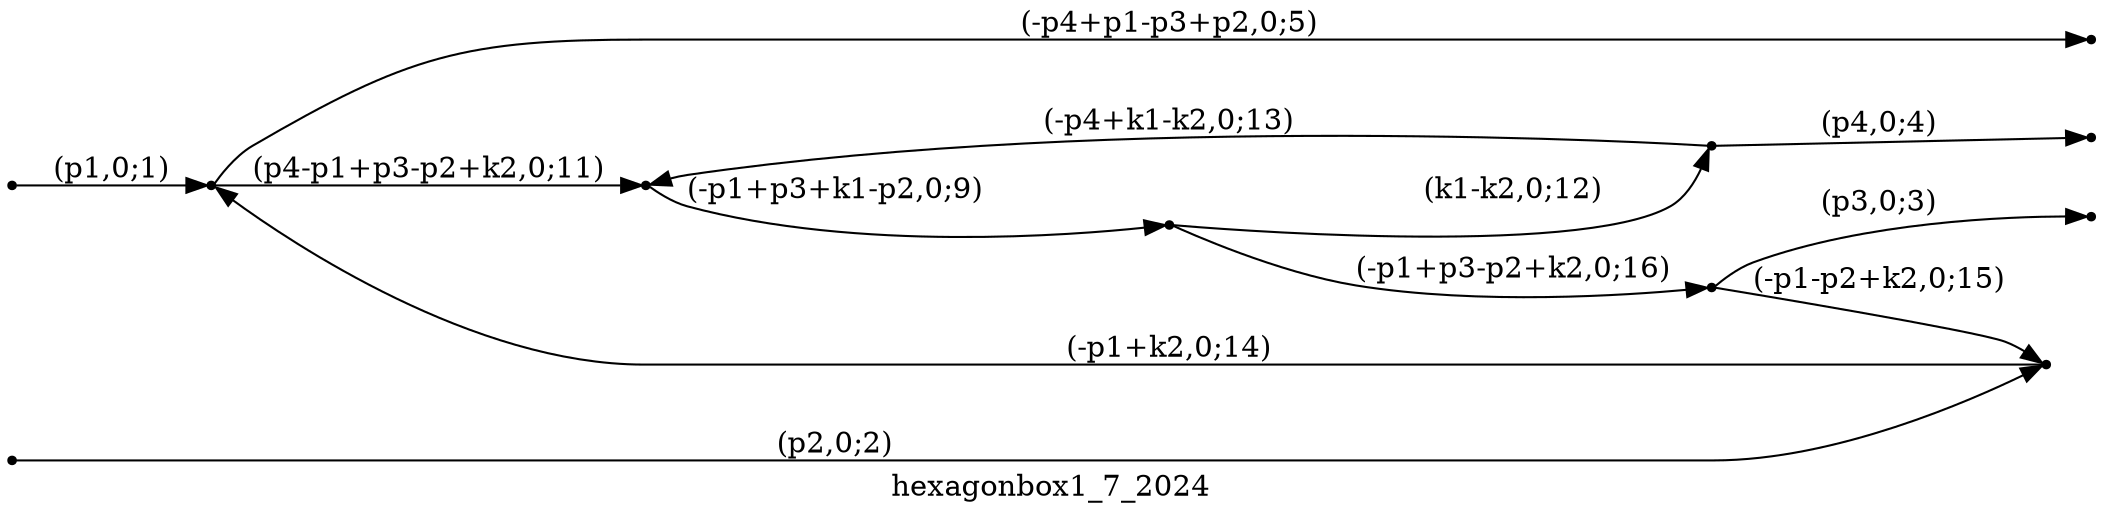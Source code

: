 digraph hexagonbox1_7_2024 {
  label="hexagonbox1_7_2024";
  rankdir="LR";
  subgraph edges {
    -1 -> 4 [label="(p1,0;1)"];
    -2 -> 5 [label="(p2,0;2)"];
    6 -> -3 [label="(p3,0;3)"];
    3 -> -4 [label="(p4,0;4)"];
    4 -> -5 [label="(-p4+p1-p3+p2,0;5)"];
    1 -> 2 [label="(-p1+p3+k1-p2,0;9)"];
    4 -> 1 [label="(p4-p1+p3-p2+k2,0;11)"];
    2 -> 3 [label="(k1-k2,0;12)"];
    3 -> 1 [label="(-p4+k1-k2,0;13)"];
    5 -> 4 [label="(-p1+k2,0;14)"];
    6 -> 5 [label="(-p1-p2+k2,0;15)"];
    2 -> 6 [label="(-p1+p3-p2+k2,0;16)"];
  }
  subgraph incoming { rank="source"; -1; -2; }
  subgraph outgoing { rank="sink"; -3; -4; -5; }
-5 [shape=point];
-4 [shape=point];
-3 [shape=point];
-2 [shape=point];
-1 [shape=point];
1 [shape=point];
2 [shape=point];
3 [shape=point];
4 [shape=point];
5 [shape=point];
6 [shape=point];
}

